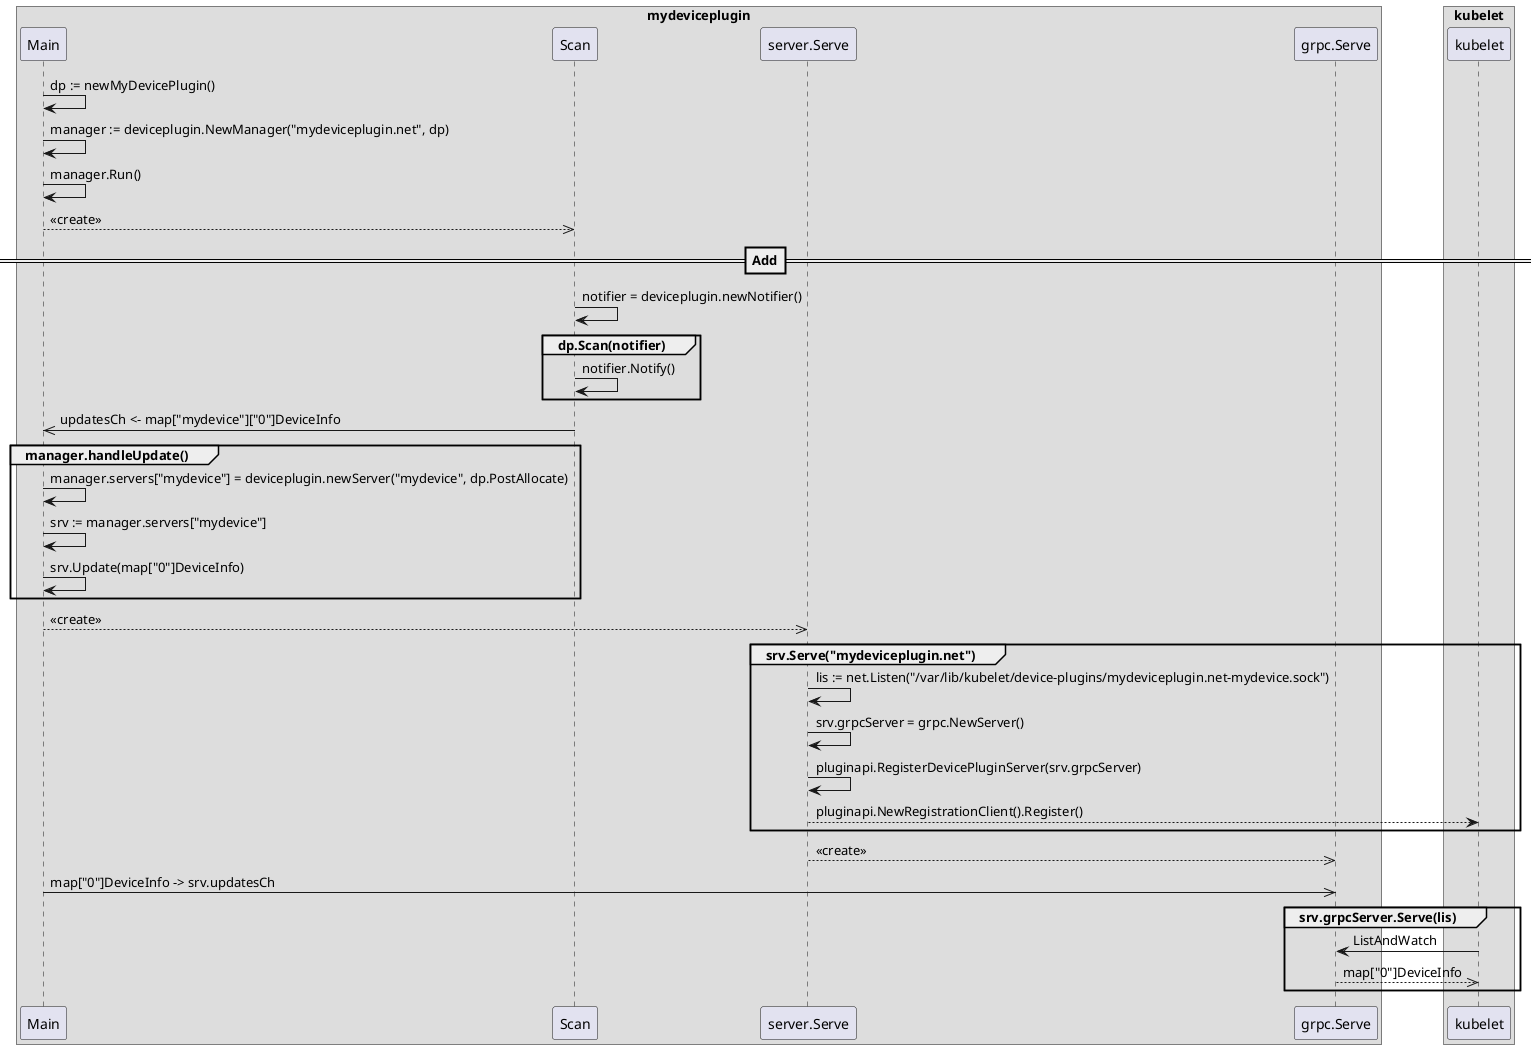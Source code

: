 @startuml
box "mydeviceplugin"
  participant Main
  participant Scan
  participant server.Serve
  participant grpc.Serve
end box
box kubelet
  participant kubelet
end box

Main -> Main: dp := newMyDevicePlugin()
Main -> Main: manager := deviceplugin.NewManager("mydeviceplugin.net", dp)
Main -> Main: manager.Run()
Main -->> Scan: <<create>>
==Add==
Scan -> Scan: notifier = deviceplugin.newNotifier()
group dp.Scan(notifier)
  Scan -> Scan: notifier.Notify()
end
Scan ->> Main: updatesCh <- map["mydevice"]["0"]DeviceInfo
group manager.handleUpdate()
  Main -> Main: manager.servers["mydevice"] = deviceplugin.newServer("mydevice", dp.PostAllocate)
  Main -> Main: srv := manager.servers["mydevice"]
  Main -> Main: srv.Update(map["0"]DeviceInfo)
end
Main -->> server.Serve: <<create>>
group srv.Serve("mydeviceplugin.net")
  server.Serve -> server.Serve: lis := net.Listen("/var/lib/kubelet/device-plugins/mydeviceplugin.net-mydevice.sock")
  server.Serve -> server.Serve: srv.grpcServer = grpc.NewServer()
  server.Serve -> server.Serve: pluginapi.RegisterDevicePluginServer(srv.grpcServer)
  server.Serve --> kubelet: pluginapi.NewRegistrationClient().Register()
end
server.Serve -->> grpc.Serve: <<create>>
Main ->> grpc.Serve: map["0"]DeviceInfo -> srv.updatesCh
group srv.grpcServer.Serve(lis)
  kubelet -> grpc.Serve: ListAndWatch
  grpc.Serve -->> kubelet: map["0"]DeviceInfo
end
@enduml

